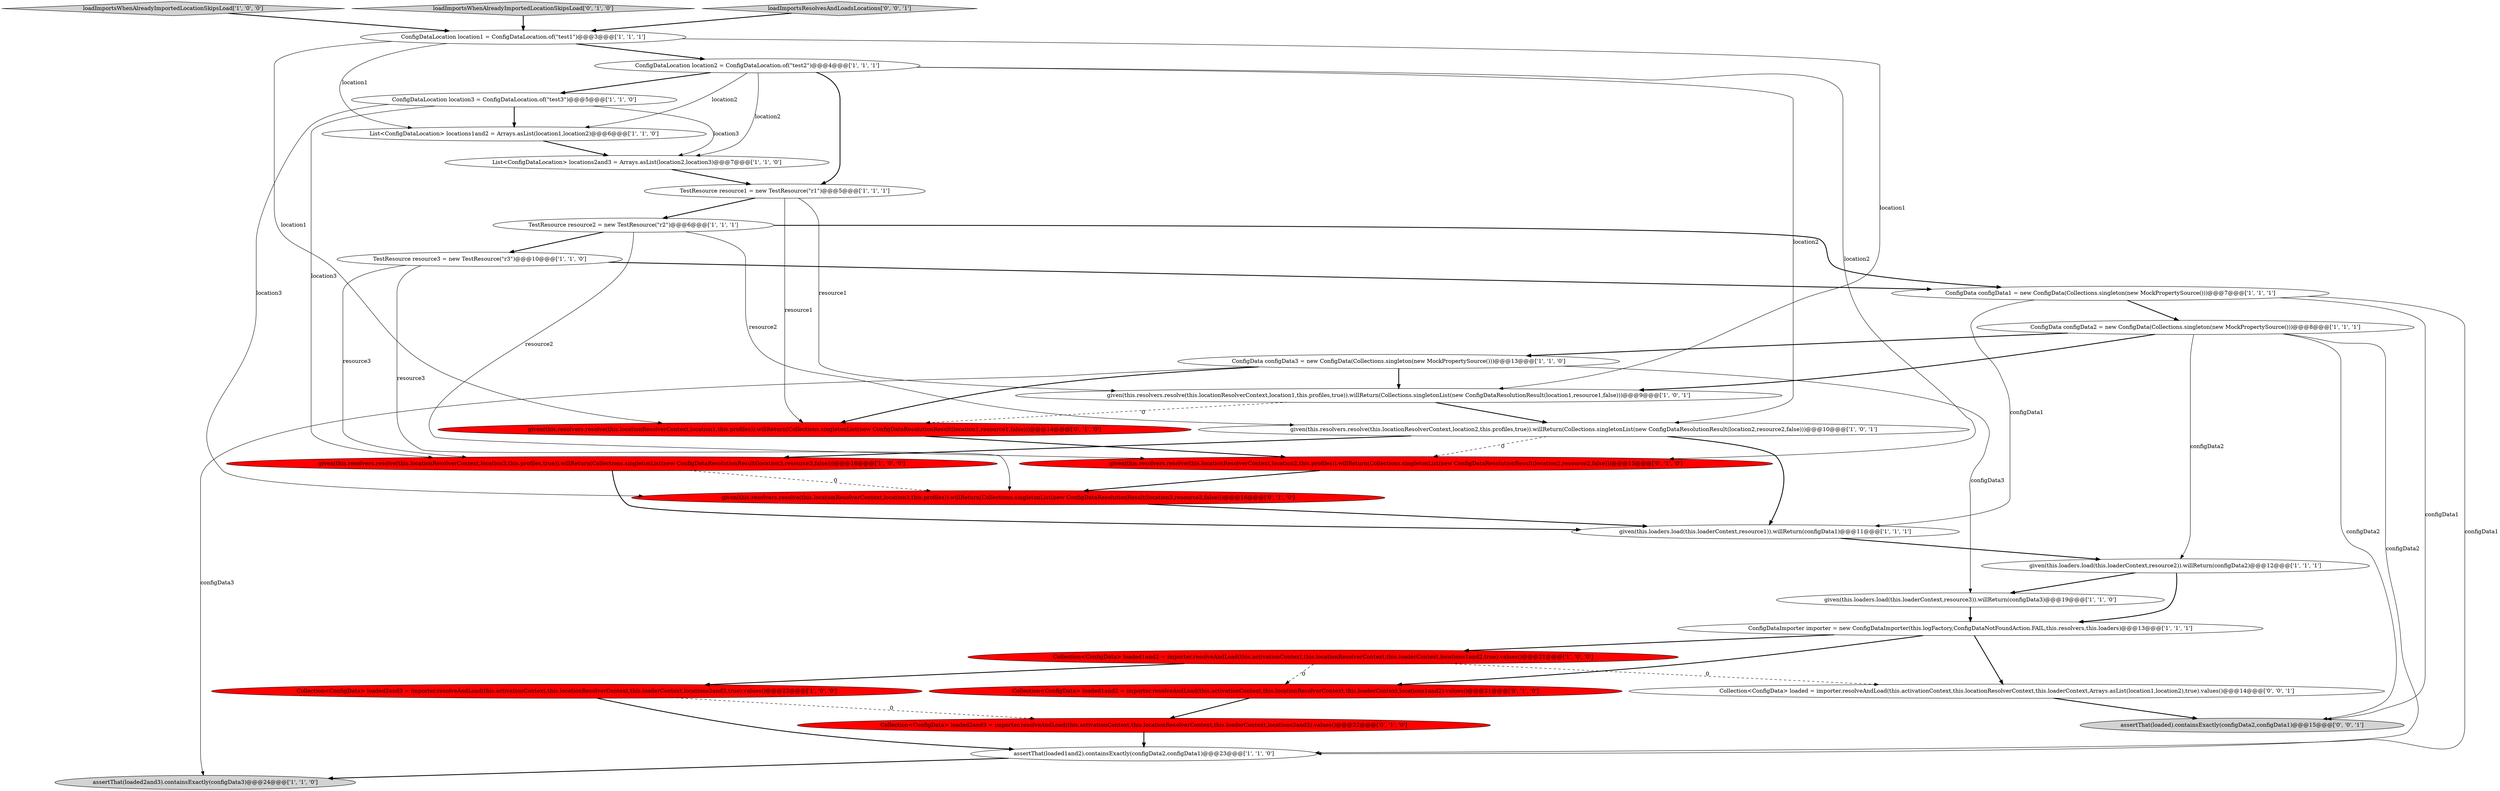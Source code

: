 digraph {
22 [style = filled, label = "Collection<ConfigData> loaded2and3 = importer.resolveAndLoad(this.activationContext,this.locationResolverContext,this.loaderContext,locations2and3,true).values()@@@22@@@['1', '0', '0']", fillcolor = red, shape = ellipse image = "AAA1AAABBB1BBB"];
20 [style = filled, label = "TestResource resource3 = new TestResource(\"r3\")@@@10@@@['1', '1', '0']", fillcolor = white, shape = ellipse image = "AAA0AAABBB1BBB"];
25 [style = filled, label = "Collection<ConfigData> loaded2and3 = importer.resolveAndLoad(this.activationContext,this.locationResolverContext,this.loaderContext,locations2and3).values()@@@22@@@['0', '1', '0']", fillcolor = red, shape = ellipse image = "AAA1AAABBB2BBB"];
9 [style = filled, label = "given(this.loaders.load(this.loaderContext,resource2)).willReturn(configData2)@@@12@@@['1', '1', '1']", fillcolor = white, shape = ellipse image = "AAA0AAABBB1BBB"];
30 [style = filled, label = "assertThat(loaded).containsExactly(configData2,configData1)@@@15@@@['0', '0', '1']", fillcolor = lightgray, shape = ellipse image = "AAA0AAABBB3BBB"];
5 [style = filled, label = "Collection<ConfigData> loaded1and2 = importer.resolveAndLoad(this.activationContext,this.locationResolverContext,this.loaderContext,locations1and2,true).values()@@@21@@@['1', '0', '0']", fillcolor = red, shape = ellipse image = "AAA1AAABBB1BBB"];
17 [style = filled, label = "loadImportsWhenAlreadyImportedLocationSkipsLoad['1', '0', '0']", fillcolor = lightgray, shape = diamond image = "AAA0AAABBB1BBB"];
26 [style = filled, label = "loadImportsWhenAlreadyImportedLocationSkipsLoad['0', '1', '0']", fillcolor = lightgray, shape = diamond image = "AAA0AAABBB2BBB"];
2 [style = filled, label = "ConfigDataLocation location3 = ConfigDataLocation.of(\"test3\")@@@5@@@['1', '1', '0']", fillcolor = white, shape = ellipse image = "AAA0AAABBB1BBB"];
18 [style = filled, label = "given(this.resolvers.resolve(this.locationResolverContext,location1,this.profiles,true)).willReturn(Collections.singletonList(new ConfigDataResolutionResult(location1,resource1,false)))@@@9@@@['1', '0', '1']", fillcolor = white, shape = ellipse image = "AAA0AAABBB1BBB"];
8 [style = filled, label = "ConfigData configData1 = new ConfigData(Collections.singleton(new MockPropertySource()))@@@7@@@['1', '1', '1']", fillcolor = white, shape = ellipse image = "AAA0AAABBB1BBB"];
13 [style = filled, label = "ConfigDataLocation location2 = ConfigDataLocation.of(\"test2\")@@@4@@@['1', '1', '1']", fillcolor = white, shape = ellipse image = "AAA0AAABBB1BBB"];
4 [style = filled, label = "ConfigDataImporter importer = new ConfigDataImporter(this.logFactory,ConfigDataNotFoundAction.FAIL,this.resolvers,this.loaders)@@@13@@@['1', '1', '1']", fillcolor = white, shape = ellipse image = "AAA0AAABBB1BBB"];
19 [style = filled, label = "given(this.loaders.load(this.loaderContext,resource3)).willReturn(configData3)@@@19@@@['1', '1', '0']", fillcolor = white, shape = ellipse image = "AAA0AAABBB1BBB"];
27 [style = filled, label = "Collection<ConfigData> loaded1and2 = importer.resolveAndLoad(this.activationContext,this.locationResolverContext,this.loaderContext,locations1and2).values()@@@21@@@['0', '1', '0']", fillcolor = red, shape = ellipse image = "AAA1AAABBB2BBB"];
14 [style = filled, label = "List<ConfigDataLocation> locations1and2 = Arrays.asList(location1,location2)@@@6@@@['1', '1', '0']", fillcolor = white, shape = ellipse image = "AAA0AAABBB1BBB"];
1 [style = filled, label = "assertThat(loaded1and2).containsExactly(configData2,configData1)@@@23@@@['1', '1', '0']", fillcolor = white, shape = ellipse image = "AAA0AAABBB1BBB"];
0 [style = filled, label = "List<ConfigDataLocation> locations2and3 = Arrays.asList(location2,location3)@@@7@@@['1', '1', '0']", fillcolor = white, shape = ellipse image = "AAA0AAABBB1BBB"];
15 [style = filled, label = "given(this.resolvers.resolve(this.locationResolverContext,location2,this.profiles,true)).willReturn(Collections.singletonList(new ConfigDataResolutionResult(location2,resource2,false)))@@@10@@@['1', '0', '1']", fillcolor = white, shape = ellipse image = "AAA0AAABBB1BBB"];
16 [style = filled, label = "given(this.resolvers.resolve(this.locationResolverContext,location3,this.profiles,true)).willReturn(Collections.singletonList(new ConfigDataResolutionResult(location3,resource3,false)))@@@16@@@['1', '0', '0']", fillcolor = red, shape = ellipse image = "AAA1AAABBB1BBB"];
10 [style = filled, label = "TestResource resource1 = new TestResource(\"r1\")@@@5@@@['1', '1', '1']", fillcolor = white, shape = ellipse image = "AAA0AAABBB1BBB"];
24 [style = filled, label = "given(this.resolvers.resolve(this.locationResolverContext,location3,this.profiles)).willReturn(Collections.singletonList(new ConfigDataResolutionResult(location3,resource3,false)))@@@16@@@['0', '1', '0']", fillcolor = red, shape = ellipse image = "AAA1AAABBB2BBB"];
6 [style = filled, label = "assertThat(loaded2and3).containsExactly(configData3)@@@24@@@['1', '1', '0']", fillcolor = lightgray, shape = ellipse image = "AAA0AAABBB1BBB"];
28 [style = filled, label = "given(this.resolvers.resolve(this.locationResolverContext,location2,this.profiles)).willReturn(Collections.singletonList(new ConfigDataResolutionResult(location2,resource2,false)))@@@15@@@['0', '1', '0']", fillcolor = red, shape = ellipse image = "AAA1AAABBB2BBB"];
21 [style = filled, label = "given(this.loaders.load(this.loaderContext,resource1)).willReturn(configData1)@@@11@@@['1', '1', '1']", fillcolor = white, shape = ellipse image = "AAA0AAABBB1BBB"];
12 [style = filled, label = "ConfigData configData3 = new ConfigData(Collections.singleton(new MockPropertySource()))@@@13@@@['1', '1', '0']", fillcolor = white, shape = ellipse image = "AAA0AAABBB1BBB"];
11 [style = filled, label = "ConfigData configData2 = new ConfigData(Collections.singleton(new MockPropertySource()))@@@8@@@['1', '1', '1']", fillcolor = white, shape = ellipse image = "AAA0AAABBB1BBB"];
7 [style = filled, label = "TestResource resource2 = new TestResource(\"r2\")@@@6@@@['1', '1', '1']", fillcolor = white, shape = ellipse image = "AAA0AAABBB1BBB"];
31 [style = filled, label = "loadImportsResolvesAndLoadsLocations['0', '0', '1']", fillcolor = lightgray, shape = diamond image = "AAA0AAABBB3BBB"];
29 [style = filled, label = "Collection<ConfigData> loaded = importer.resolveAndLoad(this.activationContext,this.locationResolverContext,this.loaderContext,Arrays.asList(location1,location2),true).values()@@@14@@@['0', '0', '1']", fillcolor = white, shape = ellipse image = "AAA0AAABBB3BBB"];
3 [style = filled, label = "ConfigDataLocation location1 = ConfigDataLocation.of(\"test1\")@@@3@@@['1', '1', '1']", fillcolor = white, shape = ellipse image = "AAA0AAABBB1BBB"];
23 [style = filled, label = "given(this.resolvers.resolve(this.locationResolverContext,location1,this.profiles)).willReturn(Collections.singletonList(new ConfigDataResolutionResult(location1,resource1,false)))@@@14@@@['0', '1', '0']", fillcolor = red, shape = ellipse image = "AAA1AAABBB2BBB"];
13->10 [style = bold, label=""];
25->1 [style = bold, label=""];
22->25 [style = dashed, label="0"];
15->28 [style = dashed, label="0"];
2->0 [style = solid, label="location3"];
29->30 [style = bold, label=""];
13->28 [style = solid, label="location2"];
16->24 [style = dashed, label="0"];
15->21 [style = bold, label=""];
8->21 [style = solid, label="configData1"];
26->3 [style = bold, label=""];
9->4 [style = bold, label=""];
3->14 [style = solid, label="location1"];
7->15 [style = solid, label="resource2"];
3->23 [style = solid, label="location1"];
18->15 [style = bold, label=""];
7->28 [style = solid, label="resource2"];
13->15 [style = solid, label="location2"];
11->12 [style = bold, label=""];
4->29 [style = bold, label=""];
12->19 [style = solid, label="configData3"];
7->20 [style = bold, label=""];
5->29 [style = dashed, label="0"];
15->16 [style = bold, label=""];
7->8 [style = bold, label=""];
10->7 [style = bold, label=""];
11->18 [style = bold, label=""];
23->28 [style = bold, label=""];
3->18 [style = solid, label="location1"];
0->10 [style = bold, label=""];
20->8 [style = bold, label=""];
21->9 [style = bold, label=""];
1->6 [style = bold, label=""];
5->27 [style = dashed, label="0"];
14->0 [style = bold, label=""];
24->21 [style = bold, label=""];
20->24 [style = solid, label="resource3"];
18->23 [style = dashed, label="0"];
16->21 [style = bold, label=""];
10->18 [style = solid, label="resource1"];
2->14 [style = bold, label=""];
4->27 [style = bold, label=""];
20->16 [style = solid, label="resource3"];
12->18 [style = bold, label=""];
8->1 [style = solid, label="configData1"];
11->1 [style = solid, label="configData2"];
17->3 [style = bold, label=""];
3->13 [style = bold, label=""];
9->19 [style = bold, label=""];
28->24 [style = bold, label=""];
11->9 [style = solid, label="configData2"];
12->23 [style = bold, label=""];
2->16 [style = solid, label="location3"];
19->4 [style = bold, label=""];
22->1 [style = bold, label=""];
13->14 [style = solid, label="location2"];
8->30 [style = solid, label="configData1"];
31->3 [style = bold, label=""];
10->23 [style = solid, label="resource1"];
11->30 [style = solid, label="configData2"];
13->0 [style = solid, label="location2"];
8->11 [style = bold, label=""];
5->22 [style = bold, label=""];
4->5 [style = bold, label=""];
27->25 [style = bold, label=""];
12->6 [style = solid, label="configData3"];
2->24 [style = solid, label="location3"];
13->2 [style = bold, label=""];
}
